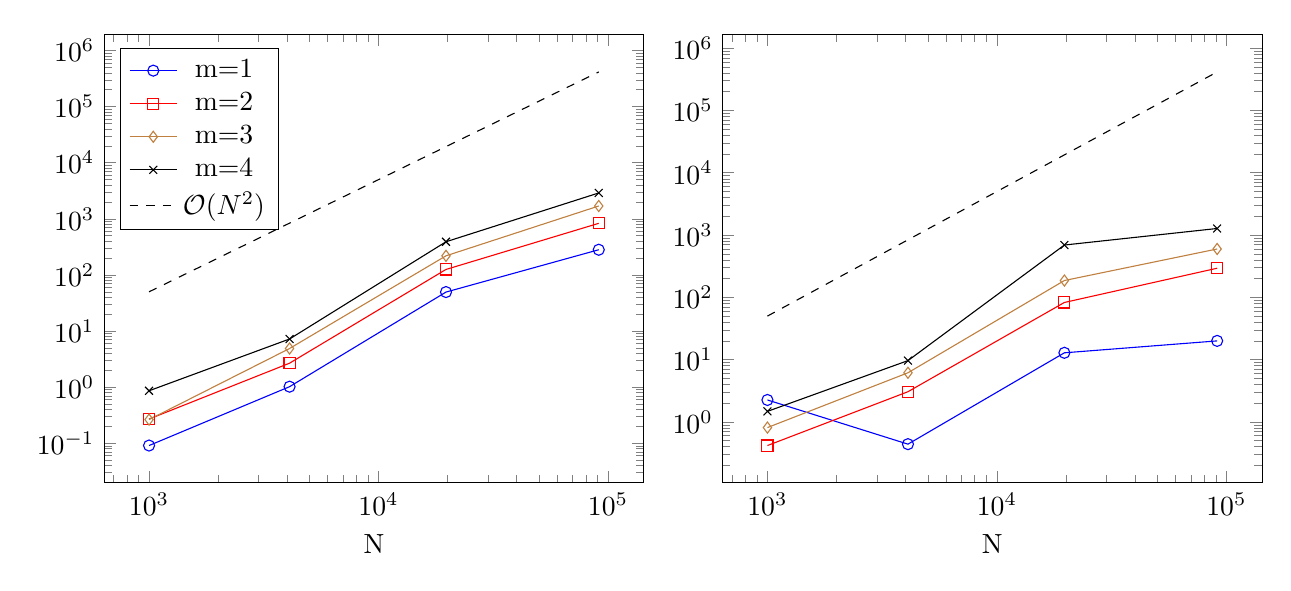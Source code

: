 \begin{tikzpicture}
\begin{groupplot}[ymin={0}, group style={group size={2 by 1}}]
    \nextgroupplot[xmode={log}, ymode={log}, xlabel={N}, legend pos={north west}]
    \addplot[color={blue}, mark={o}, mark options={solid}]
        table[row sep={\\}]
        {
            \\
            1000.0  0.091  \\
            4096.0  1.019  \\
            19683.0  49.502  \\
            91125.0  281.228  \\
        }
        ;
    \addlegendentry {m=1}
    \addplot[color={red}, mark={square}, mark options={solid}]
        table[row sep={\\}]
        {
            \\
            1000.0  0.27  \\
            4096.0  2.673  \\
            19683.0  125.284  \\
            91125.0  831.768  \\
        }
        ;
    \addlegendentry {m=2}
    \addplot[color={brown}, mark={diamond}, mark options={solid}]
        table[row sep={\\}]
        {
            \\
            1000.0  0.264  \\
            4096.0  4.883  \\
            19683.0  219.169  \\
            91125.0  1693.856  \\
        }
        ;
    \addlegendentry {m=3}
    \addplot[color={black}, mark={x}, mark options={solid}]
        table[row sep={\\}]
        {
            \\
            1000.0  0.861  \\
            4096.0  7.214  \\
            19683.0  390.288  \\
            91125.0  2892.8  \\
        }
        ;
    \addlegendentry {m=4}
    \addplot[color={black}, dashed]
        table[row sep={\\}]
        {
            \\
            1000.0  50.0  \\
            4096.0  838.861  \\
            19683.0  19371.024  \\
            91125.0  415188.281  \\
        }
        ;
    \addlegendentry {$\mathcal O(N^2)$}
    \nextgroupplot[xmode={log}, ymode={log}, xlabel={N}, legend pos={north west}]
    \addplot[color={blue}, mark={o}, mark options={solid}]
        table[row sep={\\}]
        {
            \\
            1000.0  2.253  \\
            4096.0  0.44  \\
            19683.0  12.873  \\
            91125.0  19.994  \\
        }
        ;
    \addplot[color={red}, mark={square}, mark options={solid}]
        table[row sep={\\}]
        {
            \\
            1000.0  0.418  \\
            4096.0  3.056  \\
            19683.0  82.736  \\
            91125.0  293.402  \\
        }
        ;
    \addplot[color={brown}, mark={diamond}, mark options={solid}]
        table[row sep={\\}]
        {
            \\
            1000.0  0.812  \\
            4096.0  6.154  \\
            19683.0  186.313  \\
            91125.0  597.515  \\
        }
        ;
    \addplot[color={black}, mark={x}, mark options={solid}]
        table[row sep={\\}]
        {
            \\
            1000.0  1.477  \\
            4096.0  9.652  \\
            19683.0  691.336  \\
            91125.0  1274.609  \\
        }
        ;
    \addplot[color={black}, dashed]
        table[row sep={\\}]
        {
            \\
            1000.0  50.0  \\
            4096.0  838.861  \\
            19683.0  19371.024  \\
            91125.0  415188.281  \\
        }
        ;
\end{groupplot}
\end{tikzpicture}
